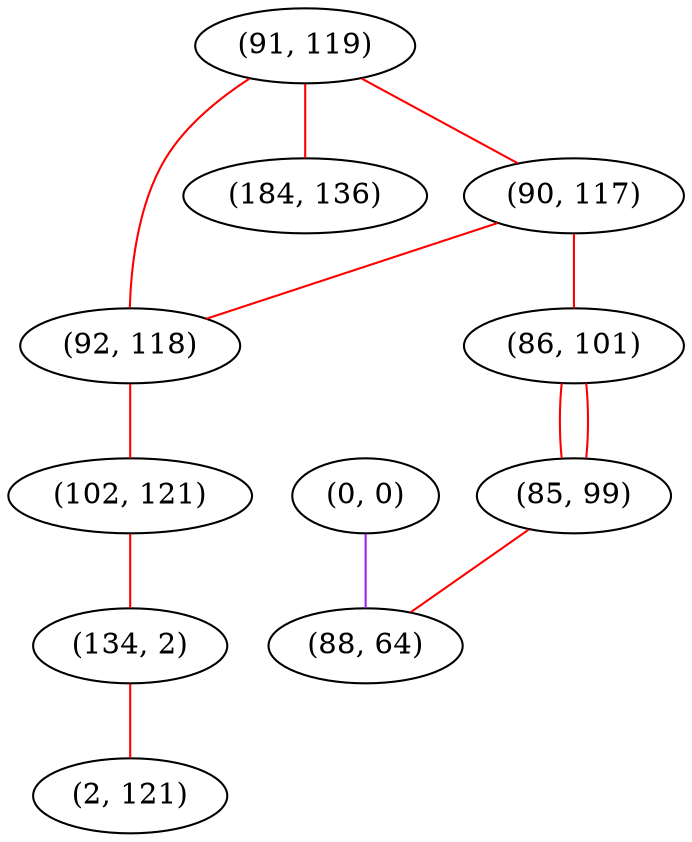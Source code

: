 graph "" {
"(91, 119)";
"(90, 117)";
"(184, 136)";
"(92, 118)";
"(86, 101)";
"(85, 99)";
"(102, 121)";
"(134, 2)";
"(2, 121)";
"(0, 0)";
"(88, 64)";
"(91, 119)" -- "(90, 117)"  [color=red, key=0, weight=1];
"(91, 119)" -- "(184, 136)"  [color=red, key=0, weight=1];
"(91, 119)" -- "(92, 118)"  [color=red, key=0, weight=1];
"(90, 117)" -- "(92, 118)"  [color=red, key=0, weight=1];
"(90, 117)" -- "(86, 101)"  [color=red, key=0, weight=1];
"(92, 118)" -- "(102, 121)"  [color=red, key=0, weight=1];
"(86, 101)" -- "(85, 99)"  [color=red, key=0, weight=1];
"(86, 101)" -- "(85, 99)"  [color=red, key=1, weight=1];
"(85, 99)" -- "(88, 64)"  [color=red, key=0, weight=1];
"(102, 121)" -- "(134, 2)"  [color=red, key=0, weight=1];
"(134, 2)" -- "(2, 121)"  [color=red, key=0, weight=1];
"(0, 0)" -- "(88, 64)"  [color=purple, key=0, weight=4];
}
